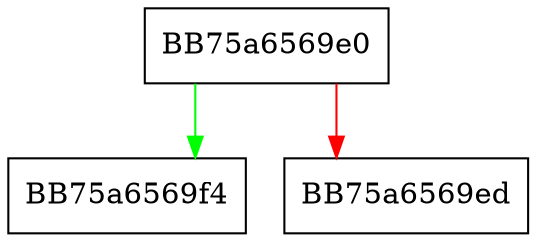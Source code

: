 digraph release {
  node [shape="box"];
  graph [splines=ortho];
  BB75a6569e0 -> BB75a6569f4 [color="green"];
  BB75a6569e0 -> BB75a6569ed [color="red"];
}